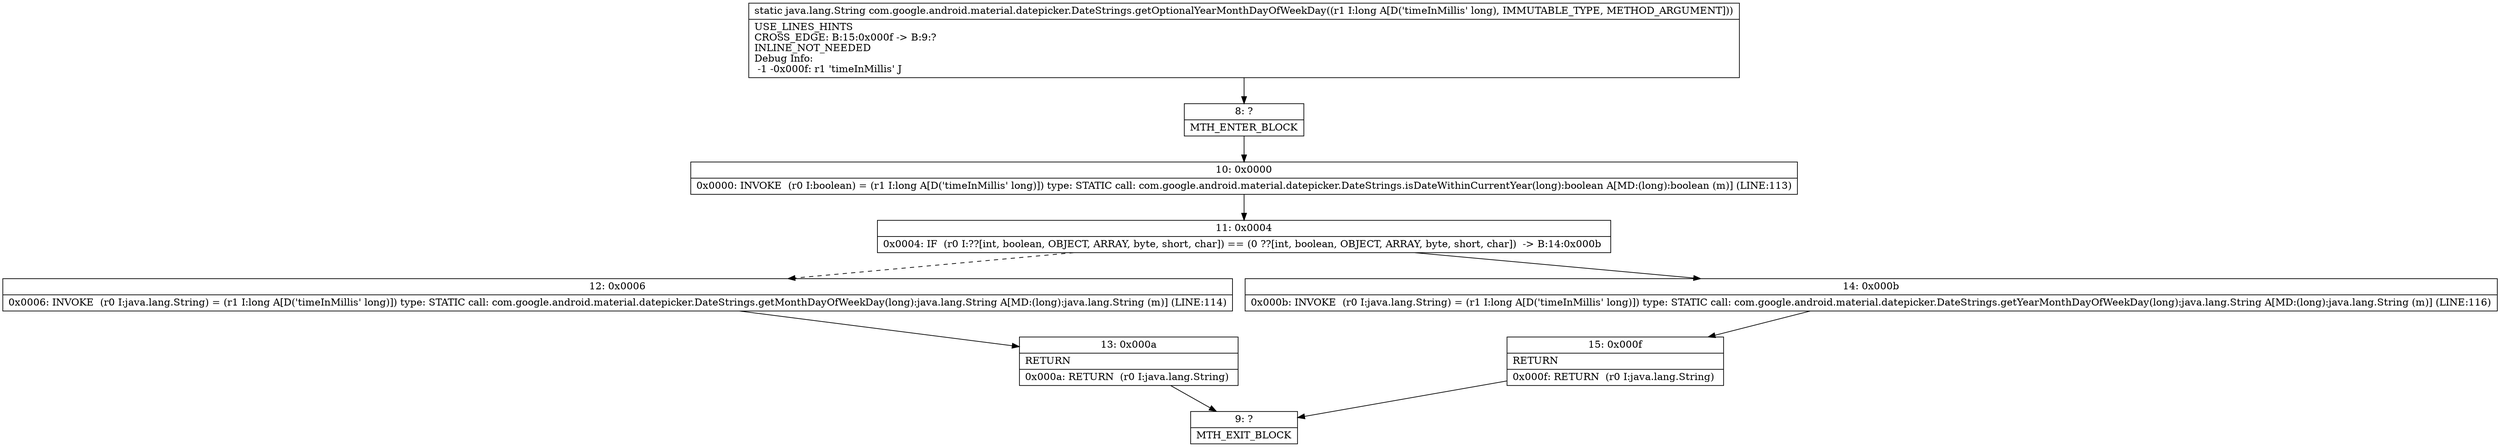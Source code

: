 digraph "CFG forcom.google.android.material.datepicker.DateStrings.getOptionalYearMonthDayOfWeekDay(J)Ljava\/lang\/String;" {
Node_8 [shape=record,label="{8\:\ ?|MTH_ENTER_BLOCK\l}"];
Node_10 [shape=record,label="{10\:\ 0x0000|0x0000: INVOKE  (r0 I:boolean) = (r1 I:long A[D('timeInMillis' long)]) type: STATIC call: com.google.android.material.datepicker.DateStrings.isDateWithinCurrentYear(long):boolean A[MD:(long):boolean (m)] (LINE:113)\l}"];
Node_11 [shape=record,label="{11\:\ 0x0004|0x0004: IF  (r0 I:??[int, boolean, OBJECT, ARRAY, byte, short, char]) == (0 ??[int, boolean, OBJECT, ARRAY, byte, short, char])  \-\> B:14:0x000b \l}"];
Node_12 [shape=record,label="{12\:\ 0x0006|0x0006: INVOKE  (r0 I:java.lang.String) = (r1 I:long A[D('timeInMillis' long)]) type: STATIC call: com.google.android.material.datepicker.DateStrings.getMonthDayOfWeekDay(long):java.lang.String A[MD:(long):java.lang.String (m)] (LINE:114)\l}"];
Node_13 [shape=record,label="{13\:\ 0x000a|RETURN\l|0x000a: RETURN  (r0 I:java.lang.String) \l}"];
Node_9 [shape=record,label="{9\:\ ?|MTH_EXIT_BLOCK\l}"];
Node_14 [shape=record,label="{14\:\ 0x000b|0x000b: INVOKE  (r0 I:java.lang.String) = (r1 I:long A[D('timeInMillis' long)]) type: STATIC call: com.google.android.material.datepicker.DateStrings.getYearMonthDayOfWeekDay(long):java.lang.String A[MD:(long):java.lang.String (m)] (LINE:116)\l}"];
Node_15 [shape=record,label="{15\:\ 0x000f|RETURN\l|0x000f: RETURN  (r0 I:java.lang.String) \l}"];
MethodNode[shape=record,label="{static java.lang.String com.google.android.material.datepicker.DateStrings.getOptionalYearMonthDayOfWeekDay((r1 I:long A[D('timeInMillis' long), IMMUTABLE_TYPE, METHOD_ARGUMENT]))  | USE_LINES_HINTS\lCROSS_EDGE: B:15:0x000f \-\> B:9:?\lINLINE_NOT_NEEDED\lDebug Info:\l  \-1 \-0x000f: r1 'timeInMillis' J\l}"];
MethodNode -> Node_8;Node_8 -> Node_10;
Node_10 -> Node_11;
Node_11 -> Node_12[style=dashed];
Node_11 -> Node_14;
Node_12 -> Node_13;
Node_13 -> Node_9;
Node_14 -> Node_15;
Node_15 -> Node_9;
}

